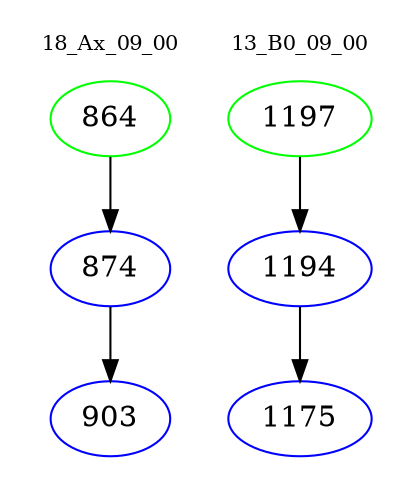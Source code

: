digraph{
subgraph cluster_0 {
color = white
label = "18_Ax_09_00";
fontsize=10;
T0_864 [label="864", color="green"]
T0_864 -> T0_874 [color="black"]
T0_874 [label="874", color="blue"]
T0_874 -> T0_903 [color="black"]
T0_903 [label="903", color="blue"]
}
subgraph cluster_1 {
color = white
label = "13_B0_09_00";
fontsize=10;
T1_1197 [label="1197", color="green"]
T1_1197 -> T1_1194 [color="black"]
T1_1194 [label="1194", color="blue"]
T1_1194 -> T1_1175 [color="black"]
T1_1175 [label="1175", color="blue"]
}
}
